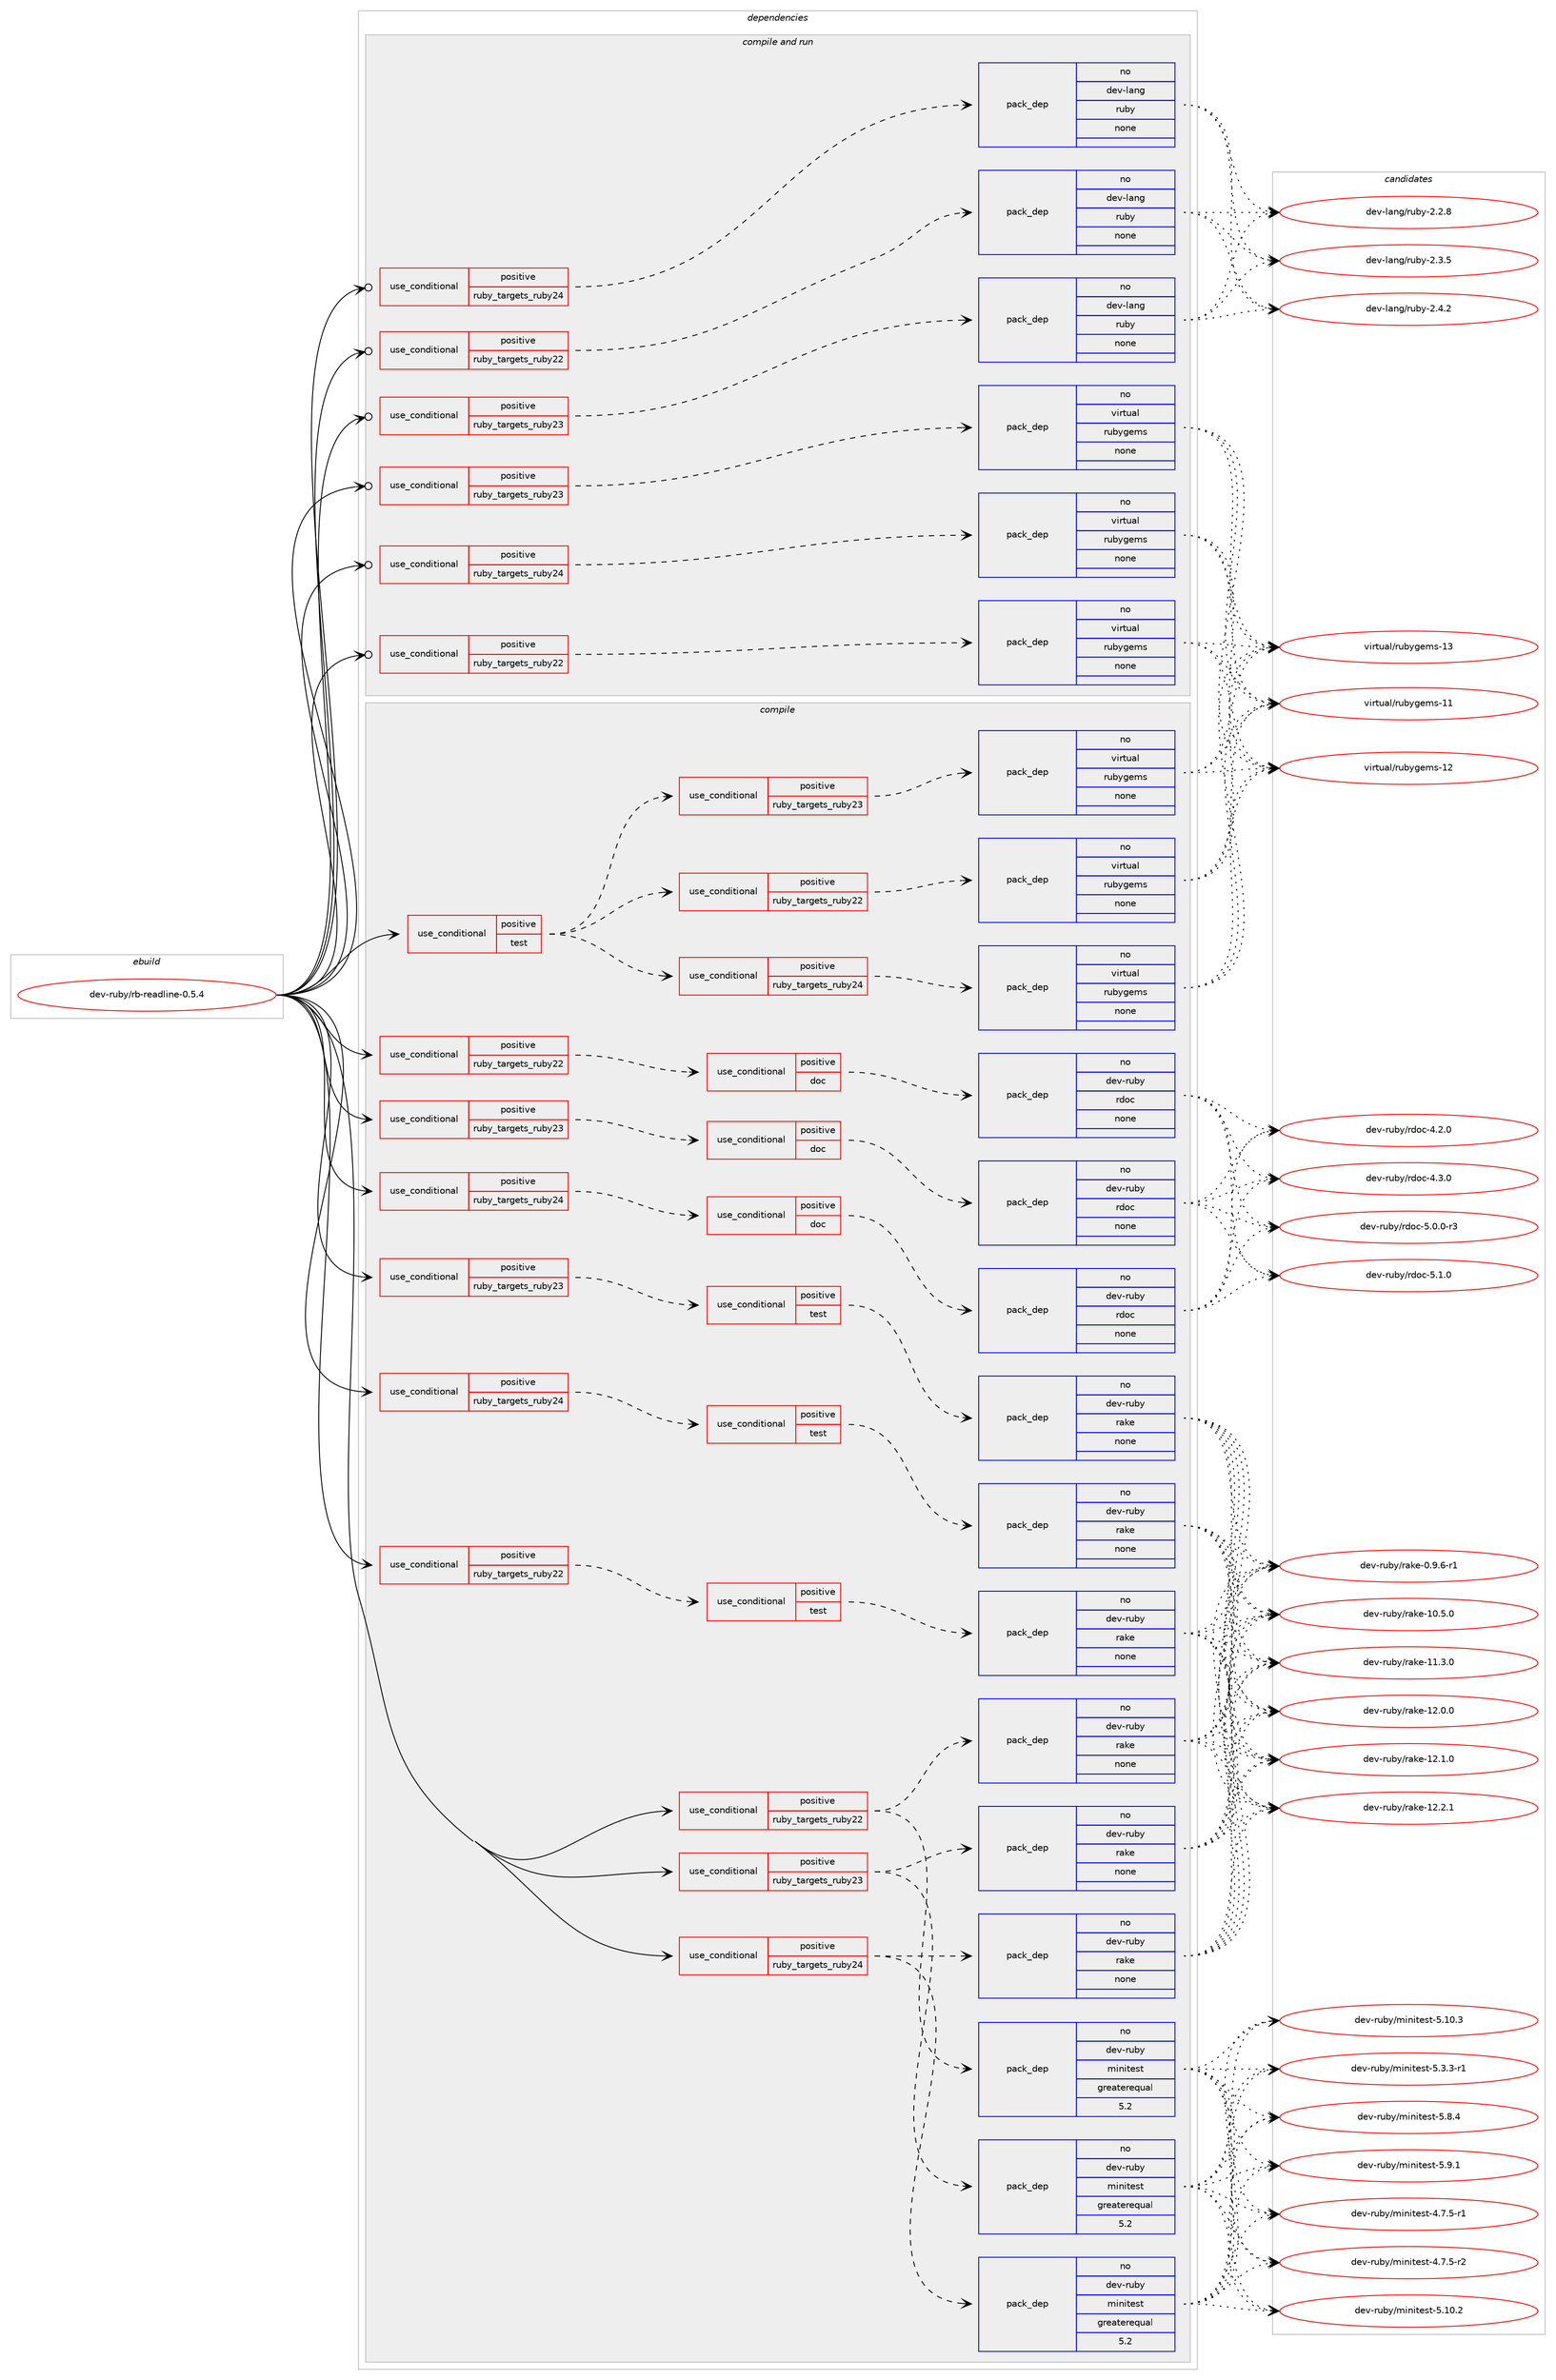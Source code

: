 digraph prolog {

# *************
# Graph options
# *************

newrank=true;
concentrate=true;
compound=true;
graph [rankdir=LR,fontname=Helvetica,fontsize=10,ranksep=1.5];#, ranksep=2.5, nodesep=0.2];
edge  [arrowhead=vee];
node  [fontname=Helvetica,fontsize=10];

# **********
# The ebuild
# **********

subgraph cluster_leftcol {
color=gray;
rank=same;
label=<<i>ebuild</i>>;
id [label="dev-ruby/rb-readline-0.5.4", color=red, width=4, href="../dev-ruby/rb-readline-0.5.4.svg"];
}

# ****************
# The dependencies
# ****************

subgraph cluster_midcol {
color=gray;
label=<<i>dependencies</i>>;
subgraph cluster_compile {
fillcolor="#eeeeee";
style=filled;
label=<<i>compile</i>>;
subgraph cond67616 {
dependency259787 [label=<<TABLE BORDER="0" CELLBORDER="1" CELLSPACING="0" CELLPADDING="4"><TR><TD ROWSPAN="3" CELLPADDING="10">use_conditional</TD></TR><TR><TD>positive</TD></TR><TR><TD>ruby_targets_ruby22</TD></TR></TABLE>>, shape=none, color=red];
subgraph cond67617 {
dependency259788 [label=<<TABLE BORDER="0" CELLBORDER="1" CELLSPACING="0" CELLPADDING="4"><TR><TD ROWSPAN="3" CELLPADDING="10">use_conditional</TD></TR><TR><TD>positive</TD></TR><TR><TD>doc</TD></TR></TABLE>>, shape=none, color=red];
subgraph pack188057 {
dependency259789 [label=<<TABLE BORDER="0" CELLBORDER="1" CELLSPACING="0" CELLPADDING="4" WIDTH="220"><TR><TD ROWSPAN="6" CELLPADDING="30">pack_dep</TD></TR><TR><TD WIDTH="110">no</TD></TR><TR><TD>dev-ruby</TD></TR><TR><TD>rdoc</TD></TR><TR><TD>none</TD></TR><TR><TD></TD></TR></TABLE>>, shape=none, color=blue];
}
dependency259788:e -> dependency259789:w [weight=20,style="dashed",arrowhead="vee"];
}
dependency259787:e -> dependency259788:w [weight=20,style="dashed",arrowhead="vee"];
}
id:e -> dependency259787:w [weight=20,style="solid",arrowhead="vee"];
subgraph cond67618 {
dependency259790 [label=<<TABLE BORDER="0" CELLBORDER="1" CELLSPACING="0" CELLPADDING="4"><TR><TD ROWSPAN="3" CELLPADDING="10">use_conditional</TD></TR><TR><TD>positive</TD></TR><TR><TD>ruby_targets_ruby22</TD></TR></TABLE>>, shape=none, color=red];
subgraph cond67619 {
dependency259791 [label=<<TABLE BORDER="0" CELLBORDER="1" CELLSPACING="0" CELLPADDING="4"><TR><TD ROWSPAN="3" CELLPADDING="10">use_conditional</TD></TR><TR><TD>positive</TD></TR><TR><TD>test</TD></TR></TABLE>>, shape=none, color=red];
subgraph pack188058 {
dependency259792 [label=<<TABLE BORDER="0" CELLBORDER="1" CELLSPACING="0" CELLPADDING="4" WIDTH="220"><TR><TD ROWSPAN="6" CELLPADDING="30">pack_dep</TD></TR><TR><TD WIDTH="110">no</TD></TR><TR><TD>dev-ruby</TD></TR><TR><TD>rake</TD></TR><TR><TD>none</TD></TR><TR><TD></TD></TR></TABLE>>, shape=none, color=blue];
}
dependency259791:e -> dependency259792:w [weight=20,style="dashed",arrowhead="vee"];
}
dependency259790:e -> dependency259791:w [weight=20,style="dashed",arrowhead="vee"];
}
id:e -> dependency259790:w [weight=20,style="solid",arrowhead="vee"];
subgraph cond67620 {
dependency259793 [label=<<TABLE BORDER="0" CELLBORDER="1" CELLSPACING="0" CELLPADDING="4"><TR><TD ROWSPAN="3" CELLPADDING="10">use_conditional</TD></TR><TR><TD>positive</TD></TR><TR><TD>ruby_targets_ruby22</TD></TR></TABLE>>, shape=none, color=red];
subgraph pack188059 {
dependency259794 [label=<<TABLE BORDER="0" CELLBORDER="1" CELLSPACING="0" CELLPADDING="4" WIDTH="220"><TR><TD ROWSPAN="6" CELLPADDING="30">pack_dep</TD></TR><TR><TD WIDTH="110">no</TD></TR><TR><TD>dev-ruby</TD></TR><TR><TD>rake</TD></TR><TR><TD>none</TD></TR><TR><TD></TD></TR></TABLE>>, shape=none, color=blue];
}
dependency259793:e -> dependency259794:w [weight=20,style="dashed",arrowhead="vee"];
subgraph pack188060 {
dependency259795 [label=<<TABLE BORDER="0" CELLBORDER="1" CELLSPACING="0" CELLPADDING="4" WIDTH="220"><TR><TD ROWSPAN="6" CELLPADDING="30">pack_dep</TD></TR><TR><TD WIDTH="110">no</TD></TR><TR><TD>dev-ruby</TD></TR><TR><TD>minitest</TD></TR><TR><TD>greaterequal</TD></TR><TR><TD>5.2</TD></TR></TABLE>>, shape=none, color=blue];
}
dependency259793:e -> dependency259795:w [weight=20,style="dashed",arrowhead="vee"];
}
id:e -> dependency259793:w [weight=20,style="solid",arrowhead="vee"];
subgraph cond67621 {
dependency259796 [label=<<TABLE BORDER="0" CELLBORDER="1" CELLSPACING="0" CELLPADDING="4"><TR><TD ROWSPAN="3" CELLPADDING="10">use_conditional</TD></TR><TR><TD>positive</TD></TR><TR><TD>ruby_targets_ruby23</TD></TR></TABLE>>, shape=none, color=red];
subgraph cond67622 {
dependency259797 [label=<<TABLE BORDER="0" CELLBORDER="1" CELLSPACING="0" CELLPADDING="4"><TR><TD ROWSPAN="3" CELLPADDING="10">use_conditional</TD></TR><TR><TD>positive</TD></TR><TR><TD>doc</TD></TR></TABLE>>, shape=none, color=red];
subgraph pack188061 {
dependency259798 [label=<<TABLE BORDER="0" CELLBORDER="1" CELLSPACING="0" CELLPADDING="4" WIDTH="220"><TR><TD ROWSPAN="6" CELLPADDING="30">pack_dep</TD></TR><TR><TD WIDTH="110">no</TD></TR><TR><TD>dev-ruby</TD></TR><TR><TD>rdoc</TD></TR><TR><TD>none</TD></TR><TR><TD></TD></TR></TABLE>>, shape=none, color=blue];
}
dependency259797:e -> dependency259798:w [weight=20,style="dashed",arrowhead="vee"];
}
dependency259796:e -> dependency259797:w [weight=20,style="dashed",arrowhead="vee"];
}
id:e -> dependency259796:w [weight=20,style="solid",arrowhead="vee"];
subgraph cond67623 {
dependency259799 [label=<<TABLE BORDER="0" CELLBORDER="1" CELLSPACING="0" CELLPADDING="4"><TR><TD ROWSPAN="3" CELLPADDING="10">use_conditional</TD></TR><TR><TD>positive</TD></TR><TR><TD>ruby_targets_ruby23</TD></TR></TABLE>>, shape=none, color=red];
subgraph cond67624 {
dependency259800 [label=<<TABLE BORDER="0" CELLBORDER="1" CELLSPACING="0" CELLPADDING="4"><TR><TD ROWSPAN="3" CELLPADDING="10">use_conditional</TD></TR><TR><TD>positive</TD></TR><TR><TD>test</TD></TR></TABLE>>, shape=none, color=red];
subgraph pack188062 {
dependency259801 [label=<<TABLE BORDER="0" CELLBORDER="1" CELLSPACING="0" CELLPADDING="4" WIDTH="220"><TR><TD ROWSPAN="6" CELLPADDING="30">pack_dep</TD></TR><TR><TD WIDTH="110">no</TD></TR><TR><TD>dev-ruby</TD></TR><TR><TD>rake</TD></TR><TR><TD>none</TD></TR><TR><TD></TD></TR></TABLE>>, shape=none, color=blue];
}
dependency259800:e -> dependency259801:w [weight=20,style="dashed",arrowhead="vee"];
}
dependency259799:e -> dependency259800:w [weight=20,style="dashed",arrowhead="vee"];
}
id:e -> dependency259799:w [weight=20,style="solid",arrowhead="vee"];
subgraph cond67625 {
dependency259802 [label=<<TABLE BORDER="0" CELLBORDER="1" CELLSPACING="0" CELLPADDING="4"><TR><TD ROWSPAN="3" CELLPADDING="10">use_conditional</TD></TR><TR><TD>positive</TD></TR><TR><TD>ruby_targets_ruby23</TD></TR></TABLE>>, shape=none, color=red];
subgraph pack188063 {
dependency259803 [label=<<TABLE BORDER="0" CELLBORDER="1" CELLSPACING="0" CELLPADDING="4" WIDTH="220"><TR><TD ROWSPAN="6" CELLPADDING="30">pack_dep</TD></TR><TR><TD WIDTH="110">no</TD></TR><TR><TD>dev-ruby</TD></TR><TR><TD>rake</TD></TR><TR><TD>none</TD></TR><TR><TD></TD></TR></TABLE>>, shape=none, color=blue];
}
dependency259802:e -> dependency259803:w [weight=20,style="dashed",arrowhead="vee"];
subgraph pack188064 {
dependency259804 [label=<<TABLE BORDER="0" CELLBORDER="1" CELLSPACING="0" CELLPADDING="4" WIDTH="220"><TR><TD ROWSPAN="6" CELLPADDING="30">pack_dep</TD></TR><TR><TD WIDTH="110">no</TD></TR><TR><TD>dev-ruby</TD></TR><TR><TD>minitest</TD></TR><TR><TD>greaterequal</TD></TR><TR><TD>5.2</TD></TR></TABLE>>, shape=none, color=blue];
}
dependency259802:e -> dependency259804:w [weight=20,style="dashed",arrowhead="vee"];
}
id:e -> dependency259802:w [weight=20,style="solid",arrowhead="vee"];
subgraph cond67626 {
dependency259805 [label=<<TABLE BORDER="0" CELLBORDER="1" CELLSPACING="0" CELLPADDING="4"><TR><TD ROWSPAN="3" CELLPADDING="10">use_conditional</TD></TR><TR><TD>positive</TD></TR><TR><TD>ruby_targets_ruby24</TD></TR></TABLE>>, shape=none, color=red];
subgraph cond67627 {
dependency259806 [label=<<TABLE BORDER="0" CELLBORDER="1" CELLSPACING="0" CELLPADDING="4"><TR><TD ROWSPAN="3" CELLPADDING="10">use_conditional</TD></TR><TR><TD>positive</TD></TR><TR><TD>doc</TD></TR></TABLE>>, shape=none, color=red];
subgraph pack188065 {
dependency259807 [label=<<TABLE BORDER="0" CELLBORDER="1" CELLSPACING="0" CELLPADDING="4" WIDTH="220"><TR><TD ROWSPAN="6" CELLPADDING="30">pack_dep</TD></TR><TR><TD WIDTH="110">no</TD></TR><TR><TD>dev-ruby</TD></TR><TR><TD>rdoc</TD></TR><TR><TD>none</TD></TR><TR><TD></TD></TR></TABLE>>, shape=none, color=blue];
}
dependency259806:e -> dependency259807:w [weight=20,style="dashed",arrowhead="vee"];
}
dependency259805:e -> dependency259806:w [weight=20,style="dashed",arrowhead="vee"];
}
id:e -> dependency259805:w [weight=20,style="solid",arrowhead="vee"];
subgraph cond67628 {
dependency259808 [label=<<TABLE BORDER="0" CELLBORDER="1" CELLSPACING="0" CELLPADDING="4"><TR><TD ROWSPAN="3" CELLPADDING="10">use_conditional</TD></TR><TR><TD>positive</TD></TR><TR><TD>ruby_targets_ruby24</TD></TR></TABLE>>, shape=none, color=red];
subgraph cond67629 {
dependency259809 [label=<<TABLE BORDER="0" CELLBORDER="1" CELLSPACING="0" CELLPADDING="4"><TR><TD ROWSPAN="3" CELLPADDING="10">use_conditional</TD></TR><TR><TD>positive</TD></TR><TR><TD>test</TD></TR></TABLE>>, shape=none, color=red];
subgraph pack188066 {
dependency259810 [label=<<TABLE BORDER="0" CELLBORDER="1" CELLSPACING="0" CELLPADDING="4" WIDTH="220"><TR><TD ROWSPAN="6" CELLPADDING="30">pack_dep</TD></TR><TR><TD WIDTH="110">no</TD></TR><TR><TD>dev-ruby</TD></TR><TR><TD>rake</TD></TR><TR><TD>none</TD></TR><TR><TD></TD></TR></TABLE>>, shape=none, color=blue];
}
dependency259809:e -> dependency259810:w [weight=20,style="dashed",arrowhead="vee"];
}
dependency259808:e -> dependency259809:w [weight=20,style="dashed",arrowhead="vee"];
}
id:e -> dependency259808:w [weight=20,style="solid",arrowhead="vee"];
subgraph cond67630 {
dependency259811 [label=<<TABLE BORDER="0" CELLBORDER="1" CELLSPACING="0" CELLPADDING="4"><TR><TD ROWSPAN="3" CELLPADDING="10">use_conditional</TD></TR><TR><TD>positive</TD></TR><TR><TD>ruby_targets_ruby24</TD></TR></TABLE>>, shape=none, color=red];
subgraph pack188067 {
dependency259812 [label=<<TABLE BORDER="0" CELLBORDER="1" CELLSPACING="0" CELLPADDING="4" WIDTH="220"><TR><TD ROWSPAN="6" CELLPADDING="30">pack_dep</TD></TR><TR><TD WIDTH="110">no</TD></TR><TR><TD>dev-ruby</TD></TR><TR><TD>rake</TD></TR><TR><TD>none</TD></TR><TR><TD></TD></TR></TABLE>>, shape=none, color=blue];
}
dependency259811:e -> dependency259812:w [weight=20,style="dashed",arrowhead="vee"];
subgraph pack188068 {
dependency259813 [label=<<TABLE BORDER="0" CELLBORDER="1" CELLSPACING="0" CELLPADDING="4" WIDTH="220"><TR><TD ROWSPAN="6" CELLPADDING="30">pack_dep</TD></TR><TR><TD WIDTH="110">no</TD></TR><TR><TD>dev-ruby</TD></TR><TR><TD>minitest</TD></TR><TR><TD>greaterequal</TD></TR><TR><TD>5.2</TD></TR></TABLE>>, shape=none, color=blue];
}
dependency259811:e -> dependency259813:w [weight=20,style="dashed",arrowhead="vee"];
}
id:e -> dependency259811:w [weight=20,style="solid",arrowhead="vee"];
subgraph cond67631 {
dependency259814 [label=<<TABLE BORDER="0" CELLBORDER="1" CELLSPACING="0" CELLPADDING="4"><TR><TD ROWSPAN="3" CELLPADDING="10">use_conditional</TD></TR><TR><TD>positive</TD></TR><TR><TD>test</TD></TR></TABLE>>, shape=none, color=red];
subgraph cond67632 {
dependency259815 [label=<<TABLE BORDER="0" CELLBORDER="1" CELLSPACING="0" CELLPADDING="4"><TR><TD ROWSPAN="3" CELLPADDING="10">use_conditional</TD></TR><TR><TD>positive</TD></TR><TR><TD>ruby_targets_ruby22</TD></TR></TABLE>>, shape=none, color=red];
subgraph pack188069 {
dependency259816 [label=<<TABLE BORDER="0" CELLBORDER="1" CELLSPACING="0" CELLPADDING="4" WIDTH="220"><TR><TD ROWSPAN="6" CELLPADDING="30">pack_dep</TD></TR><TR><TD WIDTH="110">no</TD></TR><TR><TD>virtual</TD></TR><TR><TD>rubygems</TD></TR><TR><TD>none</TD></TR><TR><TD></TD></TR></TABLE>>, shape=none, color=blue];
}
dependency259815:e -> dependency259816:w [weight=20,style="dashed",arrowhead="vee"];
}
dependency259814:e -> dependency259815:w [weight=20,style="dashed",arrowhead="vee"];
subgraph cond67633 {
dependency259817 [label=<<TABLE BORDER="0" CELLBORDER="1" CELLSPACING="0" CELLPADDING="4"><TR><TD ROWSPAN="3" CELLPADDING="10">use_conditional</TD></TR><TR><TD>positive</TD></TR><TR><TD>ruby_targets_ruby23</TD></TR></TABLE>>, shape=none, color=red];
subgraph pack188070 {
dependency259818 [label=<<TABLE BORDER="0" CELLBORDER="1" CELLSPACING="0" CELLPADDING="4" WIDTH="220"><TR><TD ROWSPAN="6" CELLPADDING="30">pack_dep</TD></TR><TR><TD WIDTH="110">no</TD></TR><TR><TD>virtual</TD></TR><TR><TD>rubygems</TD></TR><TR><TD>none</TD></TR><TR><TD></TD></TR></TABLE>>, shape=none, color=blue];
}
dependency259817:e -> dependency259818:w [weight=20,style="dashed",arrowhead="vee"];
}
dependency259814:e -> dependency259817:w [weight=20,style="dashed",arrowhead="vee"];
subgraph cond67634 {
dependency259819 [label=<<TABLE BORDER="0" CELLBORDER="1" CELLSPACING="0" CELLPADDING="4"><TR><TD ROWSPAN="3" CELLPADDING="10">use_conditional</TD></TR><TR><TD>positive</TD></TR><TR><TD>ruby_targets_ruby24</TD></TR></TABLE>>, shape=none, color=red];
subgraph pack188071 {
dependency259820 [label=<<TABLE BORDER="0" CELLBORDER="1" CELLSPACING="0" CELLPADDING="4" WIDTH="220"><TR><TD ROWSPAN="6" CELLPADDING="30">pack_dep</TD></TR><TR><TD WIDTH="110">no</TD></TR><TR><TD>virtual</TD></TR><TR><TD>rubygems</TD></TR><TR><TD>none</TD></TR><TR><TD></TD></TR></TABLE>>, shape=none, color=blue];
}
dependency259819:e -> dependency259820:w [weight=20,style="dashed",arrowhead="vee"];
}
dependency259814:e -> dependency259819:w [weight=20,style="dashed",arrowhead="vee"];
}
id:e -> dependency259814:w [weight=20,style="solid",arrowhead="vee"];
}
subgraph cluster_compileandrun {
fillcolor="#eeeeee";
style=filled;
label=<<i>compile and run</i>>;
subgraph cond67635 {
dependency259821 [label=<<TABLE BORDER="0" CELLBORDER="1" CELLSPACING="0" CELLPADDING="4"><TR><TD ROWSPAN="3" CELLPADDING="10">use_conditional</TD></TR><TR><TD>positive</TD></TR><TR><TD>ruby_targets_ruby22</TD></TR></TABLE>>, shape=none, color=red];
subgraph pack188072 {
dependency259822 [label=<<TABLE BORDER="0" CELLBORDER="1" CELLSPACING="0" CELLPADDING="4" WIDTH="220"><TR><TD ROWSPAN="6" CELLPADDING="30">pack_dep</TD></TR><TR><TD WIDTH="110">no</TD></TR><TR><TD>dev-lang</TD></TR><TR><TD>ruby</TD></TR><TR><TD>none</TD></TR><TR><TD></TD></TR></TABLE>>, shape=none, color=blue];
}
dependency259821:e -> dependency259822:w [weight=20,style="dashed",arrowhead="vee"];
}
id:e -> dependency259821:w [weight=20,style="solid",arrowhead="odotvee"];
subgraph cond67636 {
dependency259823 [label=<<TABLE BORDER="0" CELLBORDER="1" CELLSPACING="0" CELLPADDING="4"><TR><TD ROWSPAN="3" CELLPADDING="10">use_conditional</TD></TR><TR><TD>positive</TD></TR><TR><TD>ruby_targets_ruby22</TD></TR></TABLE>>, shape=none, color=red];
subgraph pack188073 {
dependency259824 [label=<<TABLE BORDER="0" CELLBORDER="1" CELLSPACING="0" CELLPADDING="4" WIDTH="220"><TR><TD ROWSPAN="6" CELLPADDING="30">pack_dep</TD></TR><TR><TD WIDTH="110">no</TD></TR><TR><TD>virtual</TD></TR><TR><TD>rubygems</TD></TR><TR><TD>none</TD></TR><TR><TD></TD></TR></TABLE>>, shape=none, color=blue];
}
dependency259823:e -> dependency259824:w [weight=20,style="dashed",arrowhead="vee"];
}
id:e -> dependency259823:w [weight=20,style="solid",arrowhead="odotvee"];
subgraph cond67637 {
dependency259825 [label=<<TABLE BORDER="0" CELLBORDER="1" CELLSPACING="0" CELLPADDING="4"><TR><TD ROWSPAN="3" CELLPADDING="10">use_conditional</TD></TR><TR><TD>positive</TD></TR><TR><TD>ruby_targets_ruby23</TD></TR></TABLE>>, shape=none, color=red];
subgraph pack188074 {
dependency259826 [label=<<TABLE BORDER="0" CELLBORDER="1" CELLSPACING="0" CELLPADDING="4" WIDTH="220"><TR><TD ROWSPAN="6" CELLPADDING="30">pack_dep</TD></TR><TR><TD WIDTH="110">no</TD></TR><TR><TD>dev-lang</TD></TR><TR><TD>ruby</TD></TR><TR><TD>none</TD></TR><TR><TD></TD></TR></TABLE>>, shape=none, color=blue];
}
dependency259825:e -> dependency259826:w [weight=20,style="dashed",arrowhead="vee"];
}
id:e -> dependency259825:w [weight=20,style="solid",arrowhead="odotvee"];
subgraph cond67638 {
dependency259827 [label=<<TABLE BORDER="0" CELLBORDER="1" CELLSPACING="0" CELLPADDING="4"><TR><TD ROWSPAN="3" CELLPADDING="10">use_conditional</TD></TR><TR><TD>positive</TD></TR><TR><TD>ruby_targets_ruby23</TD></TR></TABLE>>, shape=none, color=red];
subgraph pack188075 {
dependency259828 [label=<<TABLE BORDER="0" CELLBORDER="1" CELLSPACING="0" CELLPADDING="4" WIDTH="220"><TR><TD ROWSPAN="6" CELLPADDING="30">pack_dep</TD></TR><TR><TD WIDTH="110">no</TD></TR><TR><TD>virtual</TD></TR><TR><TD>rubygems</TD></TR><TR><TD>none</TD></TR><TR><TD></TD></TR></TABLE>>, shape=none, color=blue];
}
dependency259827:e -> dependency259828:w [weight=20,style="dashed",arrowhead="vee"];
}
id:e -> dependency259827:w [weight=20,style="solid",arrowhead="odotvee"];
subgraph cond67639 {
dependency259829 [label=<<TABLE BORDER="0" CELLBORDER="1" CELLSPACING="0" CELLPADDING="4"><TR><TD ROWSPAN="3" CELLPADDING="10">use_conditional</TD></TR><TR><TD>positive</TD></TR><TR><TD>ruby_targets_ruby24</TD></TR></TABLE>>, shape=none, color=red];
subgraph pack188076 {
dependency259830 [label=<<TABLE BORDER="0" CELLBORDER="1" CELLSPACING="0" CELLPADDING="4" WIDTH="220"><TR><TD ROWSPAN="6" CELLPADDING="30">pack_dep</TD></TR><TR><TD WIDTH="110">no</TD></TR><TR><TD>dev-lang</TD></TR><TR><TD>ruby</TD></TR><TR><TD>none</TD></TR><TR><TD></TD></TR></TABLE>>, shape=none, color=blue];
}
dependency259829:e -> dependency259830:w [weight=20,style="dashed",arrowhead="vee"];
}
id:e -> dependency259829:w [weight=20,style="solid",arrowhead="odotvee"];
subgraph cond67640 {
dependency259831 [label=<<TABLE BORDER="0" CELLBORDER="1" CELLSPACING="0" CELLPADDING="4"><TR><TD ROWSPAN="3" CELLPADDING="10">use_conditional</TD></TR><TR><TD>positive</TD></TR><TR><TD>ruby_targets_ruby24</TD></TR></TABLE>>, shape=none, color=red];
subgraph pack188077 {
dependency259832 [label=<<TABLE BORDER="0" CELLBORDER="1" CELLSPACING="0" CELLPADDING="4" WIDTH="220"><TR><TD ROWSPAN="6" CELLPADDING="30">pack_dep</TD></TR><TR><TD WIDTH="110">no</TD></TR><TR><TD>virtual</TD></TR><TR><TD>rubygems</TD></TR><TR><TD>none</TD></TR><TR><TD></TD></TR></TABLE>>, shape=none, color=blue];
}
dependency259831:e -> dependency259832:w [weight=20,style="dashed",arrowhead="vee"];
}
id:e -> dependency259831:w [weight=20,style="solid",arrowhead="odotvee"];
}
subgraph cluster_run {
fillcolor="#eeeeee";
style=filled;
label=<<i>run</i>>;
}
}

# **************
# The candidates
# **************

subgraph cluster_choices {
rank=same;
color=gray;
label=<<i>candidates</i>>;

subgraph choice188057 {
color=black;
nodesep=1;
choice10010111845114117981214711410011199455246504648 [label="dev-ruby/rdoc-4.2.0", color=red, width=4,href="../dev-ruby/rdoc-4.2.0.svg"];
choice10010111845114117981214711410011199455246514648 [label="dev-ruby/rdoc-4.3.0", color=red, width=4,href="../dev-ruby/rdoc-4.3.0.svg"];
choice100101118451141179812147114100111994553464846484511451 [label="dev-ruby/rdoc-5.0.0-r3", color=red, width=4,href="../dev-ruby/rdoc-5.0.0-r3.svg"];
choice10010111845114117981214711410011199455346494648 [label="dev-ruby/rdoc-5.1.0", color=red, width=4,href="../dev-ruby/rdoc-5.1.0.svg"];
dependency259789:e -> choice10010111845114117981214711410011199455246504648:w [style=dotted,weight="100"];
dependency259789:e -> choice10010111845114117981214711410011199455246514648:w [style=dotted,weight="100"];
dependency259789:e -> choice100101118451141179812147114100111994553464846484511451:w [style=dotted,weight="100"];
dependency259789:e -> choice10010111845114117981214711410011199455346494648:w [style=dotted,weight="100"];
}
subgraph choice188058 {
color=black;
nodesep=1;
choice100101118451141179812147114971071014548465746544511449 [label="dev-ruby/rake-0.9.6-r1", color=red, width=4,href="../dev-ruby/rake-0.9.6-r1.svg"];
choice1001011184511411798121471149710710145494846534648 [label="dev-ruby/rake-10.5.0", color=red, width=4,href="../dev-ruby/rake-10.5.0.svg"];
choice1001011184511411798121471149710710145494946514648 [label="dev-ruby/rake-11.3.0", color=red, width=4,href="../dev-ruby/rake-11.3.0.svg"];
choice1001011184511411798121471149710710145495046484648 [label="dev-ruby/rake-12.0.0", color=red, width=4,href="../dev-ruby/rake-12.0.0.svg"];
choice1001011184511411798121471149710710145495046494648 [label="dev-ruby/rake-12.1.0", color=red, width=4,href="../dev-ruby/rake-12.1.0.svg"];
choice1001011184511411798121471149710710145495046504649 [label="dev-ruby/rake-12.2.1", color=red, width=4,href="../dev-ruby/rake-12.2.1.svg"];
dependency259792:e -> choice100101118451141179812147114971071014548465746544511449:w [style=dotted,weight="100"];
dependency259792:e -> choice1001011184511411798121471149710710145494846534648:w [style=dotted,weight="100"];
dependency259792:e -> choice1001011184511411798121471149710710145494946514648:w [style=dotted,weight="100"];
dependency259792:e -> choice1001011184511411798121471149710710145495046484648:w [style=dotted,weight="100"];
dependency259792:e -> choice1001011184511411798121471149710710145495046494648:w [style=dotted,weight="100"];
dependency259792:e -> choice1001011184511411798121471149710710145495046504649:w [style=dotted,weight="100"];
}
subgraph choice188059 {
color=black;
nodesep=1;
choice100101118451141179812147114971071014548465746544511449 [label="dev-ruby/rake-0.9.6-r1", color=red, width=4,href="../dev-ruby/rake-0.9.6-r1.svg"];
choice1001011184511411798121471149710710145494846534648 [label="dev-ruby/rake-10.5.0", color=red, width=4,href="../dev-ruby/rake-10.5.0.svg"];
choice1001011184511411798121471149710710145494946514648 [label="dev-ruby/rake-11.3.0", color=red, width=4,href="../dev-ruby/rake-11.3.0.svg"];
choice1001011184511411798121471149710710145495046484648 [label="dev-ruby/rake-12.0.0", color=red, width=4,href="../dev-ruby/rake-12.0.0.svg"];
choice1001011184511411798121471149710710145495046494648 [label="dev-ruby/rake-12.1.0", color=red, width=4,href="../dev-ruby/rake-12.1.0.svg"];
choice1001011184511411798121471149710710145495046504649 [label="dev-ruby/rake-12.2.1", color=red, width=4,href="../dev-ruby/rake-12.2.1.svg"];
dependency259794:e -> choice100101118451141179812147114971071014548465746544511449:w [style=dotted,weight="100"];
dependency259794:e -> choice1001011184511411798121471149710710145494846534648:w [style=dotted,weight="100"];
dependency259794:e -> choice1001011184511411798121471149710710145494946514648:w [style=dotted,weight="100"];
dependency259794:e -> choice1001011184511411798121471149710710145495046484648:w [style=dotted,weight="100"];
dependency259794:e -> choice1001011184511411798121471149710710145495046494648:w [style=dotted,weight="100"];
dependency259794:e -> choice1001011184511411798121471149710710145495046504649:w [style=dotted,weight="100"];
}
subgraph choice188060 {
color=black;
nodesep=1;
choice1001011184511411798121471091051101051161011151164552465546534511449 [label="dev-ruby/minitest-4.7.5-r1", color=red, width=4,href="../dev-ruby/minitest-4.7.5-r1.svg"];
choice1001011184511411798121471091051101051161011151164552465546534511450 [label="dev-ruby/minitest-4.7.5-r2", color=red, width=4,href="../dev-ruby/minitest-4.7.5-r2.svg"];
choice10010111845114117981214710910511010511610111511645534649484650 [label="dev-ruby/minitest-5.10.2", color=red, width=4,href="../dev-ruby/minitest-5.10.2.svg"];
choice10010111845114117981214710910511010511610111511645534649484651 [label="dev-ruby/minitest-5.10.3", color=red, width=4,href="../dev-ruby/minitest-5.10.3.svg"];
choice1001011184511411798121471091051101051161011151164553465146514511449 [label="dev-ruby/minitest-5.3.3-r1", color=red, width=4,href="../dev-ruby/minitest-5.3.3-r1.svg"];
choice100101118451141179812147109105110105116101115116455346564652 [label="dev-ruby/minitest-5.8.4", color=red, width=4,href="../dev-ruby/minitest-5.8.4.svg"];
choice100101118451141179812147109105110105116101115116455346574649 [label="dev-ruby/minitest-5.9.1", color=red, width=4,href="../dev-ruby/minitest-5.9.1.svg"];
dependency259795:e -> choice1001011184511411798121471091051101051161011151164552465546534511449:w [style=dotted,weight="100"];
dependency259795:e -> choice1001011184511411798121471091051101051161011151164552465546534511450:w [style=dotted,weight="100"];
dependency259795:e -> choice10010111845114117981214710910511010511610111511645534649484650:w [style=dotted,weight="100"];
dependency259795:e -> choice10010111845114117981214710910511010511610111511645534649484651:w [style=dotted,weight="100"];
dependency259795:e -> choice1001011184511411798121471091051101051161011151164553465146514511449:w [style=dotted,weight="100"];
dependency259795:e -> choice100101118451141179812147109105110105116101115116455346564652:w [style=dotted,weight="100"];
dependency259795:e -> choice100101118451141179812147109105110105116101115116455346574649:w [style=dotted,weight="100"];
}
subgraph choice188061 {
color=black;
nodesep=1;
choice10010111845114117981214711410011199455246504648 [label="dev-ruby/rdoc-4.2.0", color=red, width=4,href="../dev-ruby/rdoc-4.2.0.svg"];
choice10010111845114117981214711410011199455246514648 [label="dev-ruby/rdoc-4.3.0", color=red, width=4,href="../dev-ruby/rdoc-4.3.0.svg"];
choice100101118451141179812147114100111994553464846484511451 [label="dev-ruby/rdoc-5.0.0-r3", color=red, width=4,href="../dev-ruby/rdoc-5.0.0-r3.svg"];
choice10010111845114117981214711410011199455346494648 [label="dev-ruby/rdoc-5.1.0", color=red, width=4,href="../dev-ruby/rdoc-5.1.0.svg"];
dependency259798:e -> choice10010111845114117981214711410011199455246504648:w [style=dotted,weight="100"];
dependency259798:e -> choice10010111845114117981214711410011199455246514648:w [style=dotted,weight="100"];
dependency259798:e -> choice100101118451141179812147114100111994553464846484511451:w [style=dotted,weight="100"];
dependency259798:e -> choice10010111845114117981214711410011199455346494648:w [style=dotted,weight="100"];
}
subgraph choice188062 {
color=black;
nodesep=1;
choice100101118451141179812147114971071014548465746544511449 [label="dev-ruby/rake-0.9.6-r1", color=red, width=4,href="../dev-ruby/rake-0.9.6-r1.svg"];
choice1001011184511411798121471149710710145494846534648 [label="dev-ruby/rake-10.5.0", color=red, width=4,href="../dev-ruby/rake-10.5.0.svg"];
choice1001011184511411798121471149710710145494946514648 [label="dev-ruby/rake-11.3.0", color=red, width=4,href="../dev-ruby/rake-11.3.0.svg"];
choice1001011184511411798121471149710710145495046484648 [label="dev-ruby/rake-12.0.0", color=red, width=4,href="../dev-ruby/rake-12.0.0.svg"];
choice1001011184511411798121471149710710145495046494648 [label="dev-ruby/rake-12.1.0", color=red, width=4,href="../dev-ruby/rake-12.1.0.svg"];
choice1001011184511411798121471149710710145495046504649 [label="dev-ruby/rake-12.2.1", color=red, width=4,href="../dev-ruby/rake-12.2.1.svg"];
dependency259801:e -> choice100101118451141179812147114971071014548465746544511449:w [style=dotted,weight="100"];
dependency259801:e -> choice1001011184511411798121471149710710145494846534648:w [style=dotted,weight="100"];
dependency259801:e -> choice1001011184511411798121471149710710145494946514648:w [style=dotted,weight="100"];
dependency259801:e -> choice1001011184511411798121471149710710145495046484648:w [style=dotted,weight="100"];
dependency259801:e -> choice1001011184511411798121471149710710145495046494648:w [style=dotted,weight="100"];
dependency259801:e -> choice1001011184511411798121471149710710145495046504649:w [style=dotted,weight="100"];
}
subgraph choice188063 {
color=black;
nodesep=1;
choice100101118451141179812147114971071014548465746544511449 [label="dev-ruby/rake-0.9.6-r1", color=red, width=4,href="../dev-ruby/rake-0.9.6-r1.svg"];
choice1001011184511411798121471149710710145494846534648 [label="dev-ruby/rake-10.5.0", color=red, width=4,href="../dev-ruby/rake-10.5.0.svg"];
choice1001011184511411798121471149710710145494946514648 [label="dev-ruby/rake-11.3.0", color=red, width=4,href="../dev-ruby/rake-11.3.0.svg"];
choice1001011184511411798121471149710710145495046484648 [label="dev-ruby/rake-12.0.0", color=red, width=4,href="../dev-ruby/rake-12.0.0.svg"];
choice1001011184511411798121471149710710145495046494648 [label="dev-ruby/rake-12.1.0", color=red, width=4,href="../dev-ruby/rake-12.1.0.svg"];
choice1001011184511411798121471149710710145495046504649 [label="dev-ruby/rake-12.2.1", color=red, width=4,href="../dev-ruby/rake-12.2.1.svg"];
dependency259803:e -> choice100101118451141179812147114971071014548465746544511449:w [style=dotted,weight="100"];
dependency259803:e -> choice1001011184511411798121471149710710145494846534648:w [style=dotted,weight="100"];
dependency259803:e -> choice1001011184511411798121471149710710145494946514648:w [style=dotted,weight="100"];
dependency259803:e -> choice1001011184511411798121471149710710145495046484648:w [style=dotted,weight="100"];
dependency259803:e -> choice1001011184511411798121471149710710145495046494648:w [style=dotted,weight="100"];
dependency259803:e -> choice1001011184511411798121471149710710145495046504649:w [style=dotted,weight="100"];
}
subgraph choice188064 {
color=black;
nodesep=1;
choice1001011184511411798121471091051101051161011151164552465546534511449 [label="dev-ruby/minitest-4.7.5-r1", color=red, width=4,href="../dev-ruby/minitest-4.7.5-r1.svg"];
choice1001011184511411798121471091051101051161011151164552465546534511450 [label="dev-ruby/minitest-4.7.5-r2", color=red, width=4,href="../dev-ruby/minitest-4.7.5-r2.svg"];
choice10010111845114117981214710910511010511610111511645534649484650 [label="dev-ruby/minitest-5.10.2", color=red, width=4,href="../dev-ruby/minitest-5.10.2.svg"];
choice10010111845114117981214710910511010511610111511645534649484651 [label="dev-ruby/minitest-5.10.3", color=red, width=4,href="../dev-ruby/minitest-5.10.3.svg"];
choice1001011184511411798121471091051101051161011151164553465146514511449 [label="dev-ruby/minitest-5.3.3-r1", color=red, width=4,href="../dev-ruby/minitest-5.3.3-r1.svg"];
choice100101118451141179812147109105110105116101115116455346564652 [label="dev-ruby/minitest-5.8.4", color=red, width=4,href="../dev-ruby/minitest-5.8.4.svg"];
choice100101118451141179812147109105110105116101115116455346574649 [label="dev-ruby/minitest-5.9.1", color=red, width=4,href="../dev-ruby/minitest-5.9.1.svg"];
dependency259804:e -> choice1001011184511411798121471091051101051161011151164552465546534511449:w [style=dotted,weight="100"];
dependency259804:e -> choice1001011184511411798121471091051101051161011151164552465546534511450:w [style=dotted,weight="100"];
dependency259804:e -> choice10010111845114117981214710910511010511610111511645534649484650:w [style=dotted,weight="100"];
dependency259804:e -> choice10010111845114117981214710910511010511610111511645534649484651:w [style=dotted,weight="100"];
dependency259804:e -> choice1001011184511411798121471091051101051161011151164553465146514511449:w [style=dotted,weight="100"];
dependency259804:e -> choice100101118451141179812147109105110105116101115116455346564652:w [style=dotted,weight="100"];
dependency259804:e -> choice100101118451141179812147109105110105116101115116455346574649:w [style=dotted,weight="100"];
}
subgraph choice188065 {
color=black;
nodesep=1;
choice10010111845114117981214711410011199455246504648 [label="dev-ruby/rdoc-4.2.0", color=red, width=4,href="../dev-ruby/rdoc-4.2.0.svg"];
choice10010111845114117981214711410011199455246514648 [label="dev-ruby/rdoc-4.3.0", color=red, width=4,href="../dev-ruby/rdoc-4.3.0.svg"];
choice100101118451141179812147114100111994553464846484511451 [label="dev-ruby/rdoc-5.0.0-r3", color=red, width=4,href="../dev-ruby/rdoc-5.0.0-r3.svg"];
choice10010111845114117981214711410011199455346494648 [label="dev-ruby/rdoc-5.1.0", color=red, width=4,href="../dev-ruby/rdoc-5.1.0.svg"];
dependency259807:e -> choice10010111845114117981214711410011199455246504648:w [style=dotted,weight="100"];
dependency259807:e -> choice10010111845114117981214711410011199455246514648:w [style=dotted,weight="100"];
dependency259807:e -> choice100101118451141179812147114100111994553464846484511451:w [style=dotted,weight="100"];
dependency259807:e -> choice10010111845114117981214711410011199455346494648:w [style=dotted,weight="100"];
}
subgraph choice188066 {
color=black;
nodesep=1;
choice100101118451141179812147114971071014548465746544511449 [label="dev-ruby/rake-0.9.6-r1", color=red, width=4,href="../dev-ruby/rake-0.9.6-r1.svg"];
choice1001011184511411798121471149710710145494846534648 [label="dev-ruby/rake-10.5.0", color=red, width=4,href="../dev-ruby/rake-10.5.0.svg"];
choice1001011184511411798121471149710710145494946514648 [label="dev-ruby/rake-11.3.0", color=red, width=4,href="../dev-ruby/rake-11.3.0.svg"];
choice1001011184511411798121471149710710145495046484648 [label="dev-ruby/rake-12.0.0", color=red, width=4,href="../dev-ruby/rake-12.0.0.svg"];
choice1001011184511411798121471149710710145495046494648 [label="dev-ruby/rake-12.1.0", color=red, width=4,href="../dev-ruby/rake-12.1.0.svg"];
choice1001011184511411798121471149710710145495046504649 [label="dev-ruby/rake-12.2.1", color=red, width=4,href="../dev-ruby/rake-12.2.1.svg"];
dependency259810:e -> choice100101118451141179812147114971071014548465746544511449:w [style=dotted,weight="100"];
dependency259810:e -> choice1001011184511411798121471149710710145494846534648:w [style=dotted,weight="100"];
dependency259810:e -> choice1001011184511411798121471149710710145494946514648:w [style=dotted,weight="100"];
dependency259810:e -> choice1001011184511411798121471149710710145495046484648:w [style=dotted,weight="100"];
dependency259810:e -> choice1001011184511411798121471149710710145495046494648:w [style=dotted,weight="100"];
dependency259810:e -> choice1001011184511411798121471149710710145495046504649:w [style=dotted,weight="100"];
}
subgraph choice188067 {
color=black;
nodesep=1;
choice100101118451141179812147114971071014548465746544511449 [label="dev-ruby/rake-0.9.6-r1", color=red, width=4,href="../dev-ruby/rake-0.9.6-r1.svg"];
choice1001011184511411798121471149710710145494846534648 [label="dev-ruby/rake-10.5.0", color=red, width=4,href="../dev-ruby/rake-10.5.0.svg"];
choice1001011184511411798121471149710710145494946514648 [label="dev-ruby/rake-11.3.0", color=red, width=4,href="../dev-ruby/rake-11.3.0.svg"];
choice1001011184511411798121471149710710145495046484648 [label="dev-ruby/rake-12.0.0", color=red, width=4,href="../dev-ruby/rake-12.0.0.svg"];
choice1001011184511411798121471149710710145495046494648 [label="dev-ruby/rake-12.1.0", color=red, width=4,href="../dev-ruby/rake-12.1.0.svg"];
choice1001011184511411798121471149710710145495046504649 [label="dev-ruby/rake-12.2.1", color=red, width=4,href="../dev-ruby/rake-12.2.1.svg"];
dependency259812:e -> choice100101118451141179812147114971071014548465746544511449:w [style=dotted,weight="100"];
dependency259812:e -> choice1001011184511411798121471149710710145494846534648:w [style=dotted,weight="100"];
dependency259812:e -> choice1001011184511411798121471149710710145494946514648:w [style=dotted,weight="100"];
dependency259812:e -> choice1001011184511411798121471149710710145495046484648:w [style=dotted,weight="100"];
dependency259812:e -> choice1001011184511411798121471149710710145495046494648:w [style=dotted,weight="100"];
dependency259812:e -> choice1001011184511411798121471149710710145495046504649:w [style=dotted,weight="100"];
}
subgraph choice188068 {
color=black;
nodesep=1;
choice1001011184511411798121471091051101051161011151164552465546534511449 [label="dev-ruby/minitest-4.7.5-r1", color=red, width=4,href="../dev-ruby/minitest-4.7.5-r1.svg"];
choice1001011184511411798121471091051101051161011151164552465546534511450 [label="dev-ruby/minitest-4.7.5-r2", color=red, width=4,href="../dev-ruby/minitest-4.7.5-r2.svg"];
choice10010111845114117981214710910511010511610111511645534649484650 [label="dev-ruby/minitest-5.10.2", color=red, width=4,href="../dev-ruby/minitest-5.10.2.svg"];
choice10010111845114117981214710910511010511610111511645534649484651 [label="dev-ruby/minitest-5.10.3", color=red, width=4,href="../dev-ruby/minitest-5.10.3.svg"];
choice1001011184511411798121471091051101051161011151164553465146514511449 [label="dev-ruby/minitest-5.3.3-r1", color=red, width=4,href="../dev-ruby/minitest-5.3.3-r1.svg"];
choice100101118451141179812147109105110105116101115116455346564652 [label="dev-ruby/minitest-5.8.4", color=red, width=4,href="../dev-ruby/minitest-5.8.4.svg"];
choice100101118451141179812147109105110105116101115116455346574649 [label="dev-ruby/minitest-5.9.1", color=red, width=4,href="../dev-ruby/minitest-5.9.1.svg"];
dependency259813:e -> choice1001011184511411798121471091051101051161011151164552465546534511449:w [style=dotted,weight="100"];
dependency259813:e -> choice1001011184511411798121471091051101051161011151164552465546534511450:w [style=dotted,weight="100"];
dependency259813:e -> choice10010111845114117981214710910511010511610111511645534649484650:w [style=dotted,weight="100"];
dependency259813:e -> choice10010111845114117981214710910511010511610111511645534649484651:w [style=dotted,weight="100"];
dependency259813:e -> choice1001011184511411798121471091051101051161011151164553465146514511449:w [style=dotted,weight="100"];
dependency259813:e -> choice100101118451141179812147109105110105116101115116455346564652:w [style=dotted,weight="100"];
dependency259813:e -> choice100101118451141179812147109105110105116101115116455346574649:w [style=dotted,weight="100"];
}
subgraph choice188069 {
color=black;
nodesep=1;
choice118105114116117971084711411798121103101109115454949 [label="virtual/rubygems-11", color=red, width=4,href="../virtual/rubygems-11.svg"];
choice118105114116117971084711411798121103101109115454950 [label="virtual/rubygems-12", color=red, width=4,href="../virtual/rubygems-12.svg"];
choice118105114116117971084711411798121103101109115454951 [label="virtual/rubygems-13", color=red, width=4,href="../virtual/rubygems-13.svg"];
dependency259816:e -> choice118105114116117971084711411798121103101109115454949:w [style=dotted,weight="100"];
dependency259816:e -> choice118105114116117971084711411798121103101109115454950:w [style=dotted,weight="100"];
dependency259816:e -> choice118105114116117971084711411798121103101109115454951:w [style=dotted,weight="100"];
}
subgraph choice188070 {
color=black;
nodesep=1;
choice118105114116117971084711411798121103101109115454949 [label="virtual/rubygems-11", color=red, width=4,href="../virtual/rubygems-11.svg"];
choice118105114116117971084711411798121103101109115454950 [label="virtual/rubygems-12", color=red, width=4,href="../virtual/rubygems-12.svg"];
choice118105114116117971084711411798121103101109115454951 [label="virtual/rubygems-13", color=red, width=4,href="../virtual/rubygems-13.svg"];
dependency259818:e -> choice118105114116117971084711411798121103101109115454949:w [style=dotted,weight="100"];
dependency259818:e -> choice118105114116117971084711411798121103101109115454950:w [style=dotted,weight="100"];
dependency259818:e -> choice118105114116117971084711411798121103101109115454951:w [style=dotted,weight="100"];
}
subgraph choice188071 {
color=black;
nodesep=1;
choice118105114116117971084711411798121103101109115454949 [label="virtual/rubygems-11", color=red, width=4,href="../virtual/rubygems-11.svg"];
choice118105114116117971084711411798121103101109115454950 [label="virtual/rubygems-12", color=red, width=4,href="../virtual/rubygems-12.svg"];
choice118105114116117971084711411798121103101109115454951 [label="virtual/rubygems-13", color=red, width=4,href="../virtual/rubygems-13.svg"];
dependency259820:e -> choice118105114116117971084711411798121103101109115454949:w [style=dotted,weight="100"];
dependency259820:e -> choice118105114116117971084711411798121103101109115454950:w [style=dotted,weight="100"];
dependency259820:e -> choice118105114116117971084711411798121103101109115454951:w [style=dotted,weight="100"];
}
subgraph choice188072 {
color=black;
nodesep=1;
choice10010111845108971101034711411798121455046504656 [label="dev-lang/ruby-2.2.8", color=red, width=4,href="../dev-lang/ruby-2.2.8.svg"];
choice10010111845108971101034711411798121455046514653 [label="dev-lang/ruby-2.3.5", color=red, width=4,href="../dev-lang/ruby-2.3.5.svg"];
choice10010111845108971101034711411798121455046524650 [label="dev-lang/ruby-2.4.2", color=red, width=4,href="../dev-lang/ruby-2.4.2.svg"];
dependency259822:e -> choice10010111845108971101034711411798121455046504656:w [style=dotted,weight="100"];
dependency259822:e -> choice10010111845108971101034711411798121455046514653:w [style=dotted,weight="100"];
dependency259822:e -> choice10010111845108971101034711411798121455046524650:w [style=dotted,weight="100"];
}
subgraph choice188073 {
color=black;
nodesep=1;
choice118105114116117971084711411798121103101109115454949 [label="virtual/rubygems-11", color=red, width=4,href="../virtual/rubygems-11.svg"];
choice118105114116117971084711411798121103101109115454950 [label="virtual/rubygems-12", color=red, width=4,href="../virtual/rubygems-12.svg"];
choice118105114116117971084711411798121103101109115454951 [label="virtual/rubygems-13", color=red, width=4,href="../virtual/rubygems-13.svg"];
dependency259824:e -> choice118105114116117971084711411798121103101109115454949:w [style=dotted,weight="100"];
dependency259824:e -> choice118105114116117971084711411798121103101109115454950:w [style=dotted,weight="100"];
dependency259824:e -> choice118105114116117971084711411798121103101109115454951:w [style=dotted,weight="100"];
}
subgraph choice188074 {
color=black;
nodesep=1;
choice10010111845108971101034711411798121455046504656 [label="dev-lang/ruby-2.2.8", color=red, width=4,href="../dev-lang/ruby-2.2.8.svg"];
choice10010111845108971101034711411798121455046514653 [label="dev-lang/ruby-2.3.5", color=red, width=4,href="../dev-lang/ruby-2.3.5.svg"];
choice10010111845108971101034711411798121455046524650 [label="dev-lang/ruby-2.4.2", color=red, width=4,href="../dev-lang/ruby-2.4.2.svg"];
dependency259826:e -> choice10010111845108971101034711411798121455046504656:w [style=dotted,weight="100"];
dependency259826:e -> choice10010111845108971101034711411798121455046514653:w [style=dotted,weight="100"];
dependency259826:e -> choice10010111845108971101034711411798121455046524650:w [style=dotted,weight="100"];
}
subgraph choice188075 {
color=black;
nodesep=1;
choice118105114116117971084711411798121103101109115454949 [label="virtual/rubygems-11", color=red, width=4,href="../virtual/rubygems-11.svg"];
choice118105114116117971084711411798121103101109115454950 [label="virtual/rubygems-12", color=red, width=4,href="../virtual/rubygems-12.svg"];
choice118105114116117971084711411798121103101109115454951 [label="virtual/rubygems-13", color=red, width=4,href="../virtual/rubygems-13.svg"];
dependency259828:e -> choice118105114116117971084711411798121103101109115454949:w [style=dotted,weight="100"];
dependency259828:e -> choice118105114116117971084711411798121103101109115454950:w [style=dotted,weight="100"];
dependency259828:e -> choice118105114116117971084711411798121103101109115454951:w [style=dotted,weight="100"];
}
subgraph choice188076 {
color=black;
nodesep=1;
choice10010111845108971101034711411798121455046504656 [label="dev-lang/ruby-2.2.8", color=red, width=4,href="../dev-lang/ruby-2.2.8.svg"];
choice10010111845108971101034711411798121455046514653 [label="dev-lang/ruby-2.3.5", color=red, width=4,href="../dev-lang/ruby-2.3.5.svg"];
choice10010111845108971101034711411798121455046524650 [label="dev-lang/ruby-2.4.2", color=red, width=4,href="../dev-lang/ruby-2.4.2.svg"];
dependency259830:e -> choice10010111845108971101034711411798121455046504656:w [style=dotted,weight="100"];
dependency259830:e -> choice10010111845108971101034711411798121455046514653:w [style=dotted,weight="100"];
dependency259830:e -> choice10010111845108971101034711411798121455046524650:w [style=dotted,weight="100"];
}
subgraph choice188077 {
color=black;
nodesep=1;
choice118105114116117971084711411798121103101109115454949 [label="virtual/rubygems-11", color=red, width=4,href="../virtual/rubygems-11.svg"];
choice118105114116117971084711411798121103101109115454950 [label="virtual/rubygems-12", color=red, width=4,href="../virtual/rubygems-12.svg"];
choice118105114116117971084711411798121103101109115454951 [label="virtual/rubygems-13", color=red, width=4,href="../virtual/rubygems-13.svg"];
dependency259832:e -> choice118105114116117971084711411798121103101109115454949:w [style=dotted,weight="100"];
dependency259832:e -> choice118105114116117971084711411798121103101109115454950:w [style=dotted,weight="100"];
dependency259832:e -> choice118105114116117971084711411798121103101109115454951:w [style=dotted,weight="100"];
}
}

}
